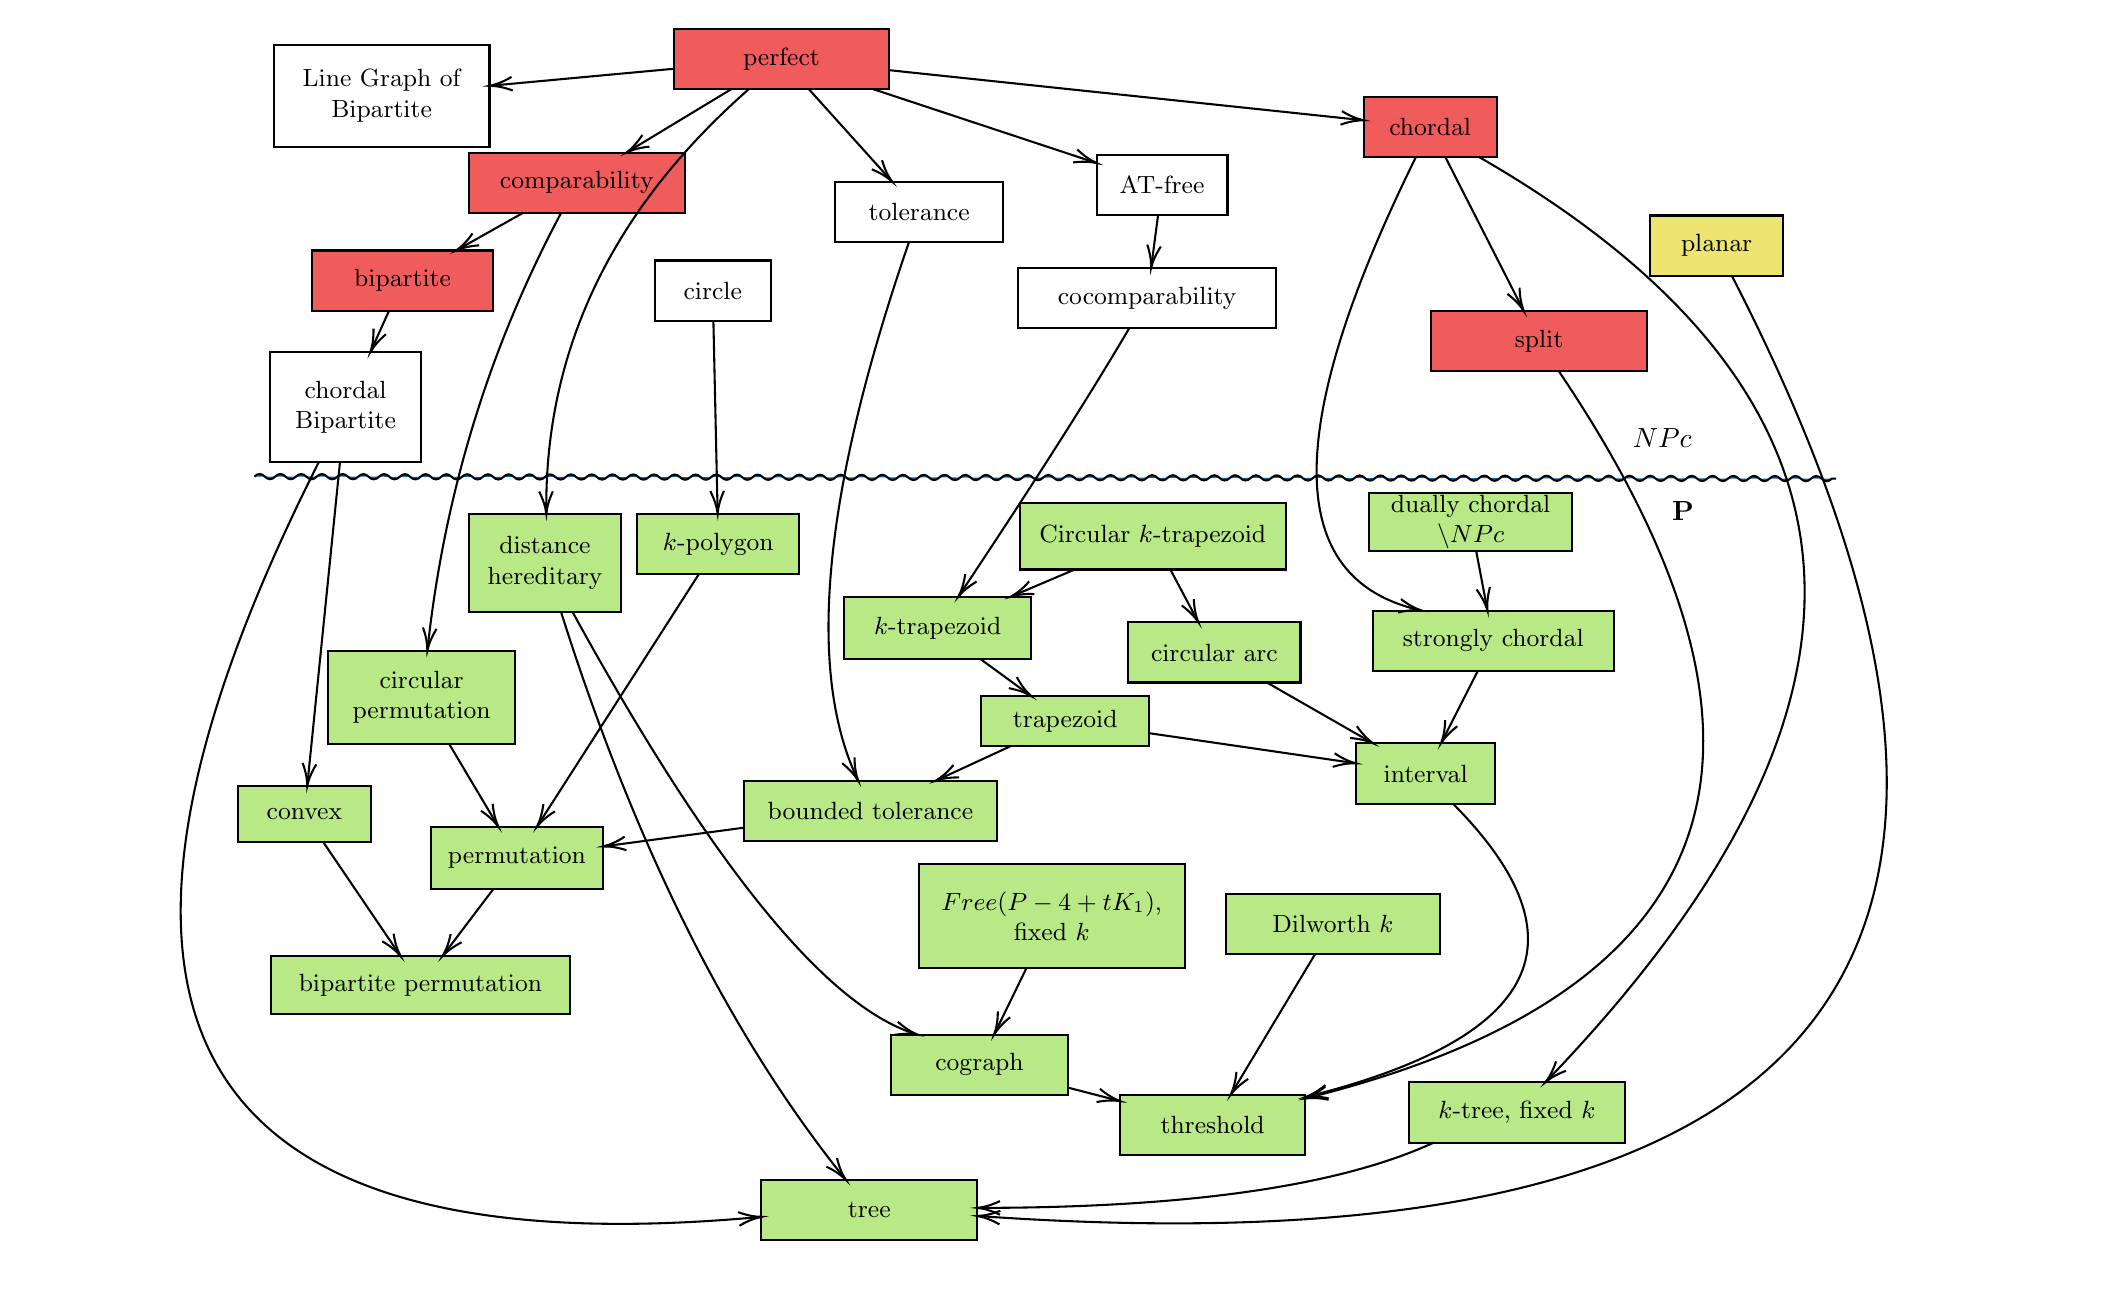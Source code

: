 

\tikzset{every picture/.style={line width=0.75pt}} %set default line width to 0.75pt        

\begin{tikzpicture}[x=0.75pt,y=0.75pt,yscale=-1,xscale=1]
%uncomment if require: \path (0,617); %set diagram left start at 0, and has height of 617

%Straight Lines [id:da6521298779049807] 
\draw [fill={rgb, 255:red, 0; green, 101; blue, 189 }  ,fill opacity=1 ]   (0.4,215.38) .. controls (2.07,213.71) and (3.73,213.71) .. (5.4,215.38) .. controls (7.07,217.05) and (8.73,217.05) .. (10.4,215.39) .. controls (12.07,213.72) and (13.73,213.72) .. (15.4,215.39) .. controls (17.07,217.06) and (18.73,217.06) .. (20.4,215.4) .. controls (22.07,213.74) and (23.73,213.74) .. (25.4,215.41) .. controls (27.07,217.08) and (28.73,217.08) .. (30.4,215.41) .. controls (32.07,213.75) and (33.73,213.75) .. (35.4,215.42) .. controls (37.07,217.09) and (38.73,217.09) .. (40.4,215.43) .. controls (42.07,213.76) and (43.73,213.76) .. (45.4,215.43) .. controls (47.07,217.1) and (48.73,217.1) .. (50.4,215.44) .. controls (52.07,213.78) and (53.73,213.78) .. (55.4,215.45) .. controls (57.07,217.12) and (58.73,217.12) .. (60.4,215.45) .. controls (62.07,213.79) and (63.73,213.79) .. (65.4,215.46) .. controls (67.07,217.13) and (68.73,217.13) .. (70.4,215.47) .. controls (72.07,213.8) and (73.73,213.8) .. (75.4,215.47) .. controls (77.07,217.14) and (78.73,217.14) .. (80.4,215.48) .. controls (82.07,213.82) and (83.73,213.82) .. (85.4,215.49) .. controls (87.07,217.16) and (88.73,217.16) .. (90.4,215.49) .. controls (92.07,213.83) and (93.73,213.83) .. (95.4,215.5) .. controls (97.07,217.17) and (98.73,217.17) .. (100.4,215.51) .. controls (102.07,213.84) and (103.73,213.84) .. (105.4,215.51) .. controls (107.07,217.18) and (108.73,217.18) .. (110.4,215.52) .. controls (112.07,213.86) and (113.73,213.86) .. (115.4,215.53) .. controls (117.07,217.2) and (118.73,217.2) .. (120.4,215.53) .. controls (122.07,213.87) and (123.73,213.87) .. (125.4,215.54) .. controls (127.07,217.21) and (128.73,217.21) .. (130.4,215.55) .. controls (132.07,213.88) and (133.73,213.88) .. (135.4,215.55) .. controls (137.07,217.22) and (138.73,217.22) .. (140.4,215.56) .. controls (142.07,213.9) and (143.73,213.9) .. (145.4,215.57) .. controls (147.07,217.24) and (148.73,217.24) .. (150.4,215.57) .. controls (152.07,213.91) and (153.73,213.91) .. (155.4,215.58) .. controls (157.07,217.25) and (158.73,217.25) .. (160.4,215.58) .. controls (162.07,213.92) and (163.73,213.92) .. (165.4,215.59) .. controls (167.07,217.26) and (168.73,217.26) .. (170.4,215.6) .. controls (172.07,213.93) and (173.73,213.93) .. (175.4,215.6) .. controls (177.07,217.27) and (178.73,217.27) .. (180.4,215.61) .. controls (182.07,213.95) and (183.73,213.95) .. (185.4,215.62) .. controls (187.07,217.29) and (188.73,217.29) .. (190.4,215.62) .. controls (192.07,213.96) and (193.73,213.96) .. (195.4,215.63) .. controls (197.07,217.3) and (198.73,217.3) .. (200.4,215.64) .. controls (202.07,213.97) and (203.73,213.97) .. (205.4,215.64) .. controls (207.07,217.31) and (208.73,217.31) .. (210.4,215.65) .. controls (212.07,213.99) and (213.73,213.99) .. (215.4,215.66) .. controls (217.07,217.33) and (218.73,217.33) .. (220.4,215.66) .. controls (222.07,214) and (223.73,214) .. (225.4,215.67) .. controls (227.07,217.34) and (228.73,217.34) .. (230.4,215.68) .. controls (232.07,214.01) and (233.73,214.01) .. (235.4,215.68) .. controls (237.07,217.35) and (238.73,217.35) .. (240.4,215.69) .. controls (242.07,214.03) and (243.73,214.03) .. (245.4,215.7) .. controls (247.07,217.37) and (248.73,217.37) .. (250.4,215.7) .. controls (252.07,214.04) and (253.73,214.04) .. (255.4,215.71) .. controls (257.07,217.38) and (258.73,217.38) .. (260.4,215.72) .. controls (262.07,214.05) and (263.73,214.05) .. (265.4,215.72) .. controls (267.07,217.39) and (268.73,217.39) .. (270.4,215.73) .. controls (272.07,214.07) and (273.73,214.07) .. (275.4,215.74) .. controls (277.07,217.41) and (278.73,217.41) .. (280.4,215.74) .. controls (282.07,214.08) and (283.73,214.08) .. (285.4,215.75) .. controls (287.07,217.42) and (288.73,217.42) .. (290.4,215.76) .. controls (292.07,214.09) and (293.73,214.09) .. (295.4,215.76) .. controls (297.07,217.43) and (298.73,217.43) .. (300.4,215.77) .. controls (302.07,214.11) and (303.73,214.11) .. (305.4,215.78) .. controls (307.07,217.45) and (308.73,217.45) .. (310.4,215.78) .. controls (312.07,214.12) and (313.73,214.12) .. (315.4,215.79) .. controls (317.07,217.46) and (318.73,217.46) .. (320.4,215.79) .. controls (322.07,214.13) and (323.73,214.13) .. (325.4,215.8) .. controls (327.07,217.47) and (328.73,217.47) .. (330.4,215.81) .. controls (332.07,214.14) and (333.73,214.14) .. (335.4,215.81) .. controls (337.07,217.48) and (338.73,217.48) .. (340.4,215.82) .. controls (342.07,214.16) and (343.73,214.16) .. (345.4,215.83) .. controls (347.07,217.5) and (348.73,217.5) .. (350.4,215.83) .. controls (352.07,214.17) and (353.73,214.17) .. (355.4,215.84) .. controls (357.07,217.51) and (358.73,217.51) .. (360.4,215.85) .. controls (362.07,214.18) and (363.73,214.18) .. (365.4,215.85) .. controls (367.07,217.52) and (368.73,217.52) .. (370.4,215.86) .. controls (372.07,214.2) and (373.73,214.2) .. (375.4,215.87) .. controls (377.07,217.54) and (378.73,217.54) .. (380.4,215.87) .. controls (382.07,214.21) and (383.73,214.21) .. (385.4,215.88) .. controls (387.07,217.55) and (388.73,217.55) .. (390.4,215.89) .. controls (392.07,214.22) and (393.73,214.22) .. (395.4,215.89) .. controls (397.07,217.56) and (398.73,217.56) .. (400.4,215.9) .. controls (402.07,214.24) and (403.73,214.24) .. (405.4,215.91) .. controls (407.07,217.58) and (408.73,217.58) .. (410.4,215.91) .. controls (412.07,214.25) and (413.73,214.25) .. (415.4,215.92) .. controls (417.07,217.59) and (418.73,217.59) .. (420.4,215.93) .. controls (422.07,214.26) and (423.73,214.26) .. (425.4,215.93) .. controls (427.07,217.6) and (428.73,217.6) .. (430.4,215.94) .. controls (432.07,214.28) and (433.73,214.28) .. (435.4,215.95) .. controls (437.07,217.62) and (438.73,217.62) .. (440.4,215.95) .. controls (442.07,214.29) and (443.73,214.29) .. (445.4,215.96) .. controls (447.07,217.63) and (448.73,217.63) .. (450.4,215.97) .. controls (452.07,214.3) and (453.73,214.3) .. (455.4,215.97) .. controls (457.07,217.64) and (458.73,217.64) .. (460.4,215.98) .. controls (462.07,214.32) and (463.73,214.32) .. (465.4,215.99) .. controls (467.07,217.66) and (468.73,217.66) .. (470.4,215.99) .. controls (472.07,214.33) and (473.73,214.33) .. (475.4,216) .. controls (477.07,217.67) and (478.73,217.67) .. (480.4,216) .. controls (482.07,214.34) and (483.73,214.34) .. (485.4,216.01) .. controls (487.07,217.68) and (488.73,217.68) .. (490.4,216.02) .. controls (492.07,214.35) and (493.73,214.35) .. (495.4,216.02) .. controls (497.07,217.69) and (498.73,217.69) .. (500.4,216.03) .. controls (502.07,214.37) and (503.73,214.37) .. (505.4,216.04) .. controls (507.07,217.71) and (508.73,217.71) .. (510.4,216.04) .. controls (512.07,214.38) and (513.73,214.38) .. (515.4,216.05) .. controls (517.07,217.72) and (518.73,217.72) .. (520.4,216.06) .. controls (522.07,214.39) and (523.73,214.39) .. (525.4,216.06) .. controls (527.07,217.73) and (528.73,217.73) .. (530.4,216.07) .. controls (532.07,214.41) and (533.73,214.41) .. (535.4,216.08) .. controls (537.07,217.75) and (538.73,217.75) .. (540.4,216.08) .. controls (542.07,214.42) and (543.73,214.42) .. (545.4,216.09) .. controls (547.07,217.76) and (548.73,217.76) .. (550.4,216.1) .. controls (552.07,214.43) and (553.73,214.43) .. (555.4,216.1) .. controls (557.07,217.77) and (558.73,217.77) .. (560.4,216.11) .. controls (562.07,214.45) and (563.73,214.45) .. (565.4,216.12) .. controls (567.07,217.79) and (568.73,217.79) .. (570.4,216.12) .. controls (572.07,214.46) and (573.73,214.46) .. (575.4,216.13) .. controls (577.07,217.8) and (578.73,217.8) .. (580.4,216.14) .. controls (582.07,214.47) and (583.73,214.47) .. (585.4,216.14) .. controls (587.07,217.81) and (588.73,217.81) .. (590.4,216.15) .. controls (592.07,214.49) and (593.73,214.49) .. (595.4,216.16) .. controls (597.07,217.83) and (598.73,217.83) .. (600.4,216.16) .. controls (602.07,214.5) and (603.73,214.5) .. (605.4,216.17) .. controls (607.07,217.84) and (608.73,217.84) .. (610.4,216.18) .. controls (612.07,214.51) and (613.73,214.51) .. (615.4,216.18) .. controls (617.07,217.85) and (618.73,217.85) .. (620.4,216.19) .. controls (622.07,214.53) and (623.73,214.53) .. (625.4,216.2) .. controls (627.07,217.87) and (628.73,217.87) .. (630.4,216.2) .. controls (632.07,214.54) and (633.73,214.54) .. (635.4,216.21) .. controls (637.07,217.88) and (638.73,217.88) .. (640.4,216.21) .. controls (642.07,214.55) and (643.73,214.55) .. (645.4,216.22) .. controls (647.07,217.89) and (648.73,217.89) .. (650.4,216.23) .. controls (652.07,214.56) and (653.73,214.56) .. (655.4,216.23) .. controls (657.07,217.9) and (658.73,217.9) .. (660.4,216.24) .. controls (662.07,214.58) and (663.73,214.58) .. (665.4,216.25) .. controls (667.07,217.92) and (668.73,217.92) .. (670.4,216.25) .. controls (672.07,214.59) and (673.73,214.59) .. (675.4,216.26) .. controls (677.07,217.93) and (678.73,217.93) .. (680.4,216.27) .. controls (682.07,214.6) and (683.73,214.6) .. (685.4,216.27) .. controls (687.07,217.94) and (688.73,217.94) .. (690.4,216.28) .. controls (692.07,214.62) and (693.73,214.62) .. (695.4,216.29) .. controls (697.07,217.96) and (698.73,217.96) .. (700.4,216.29) .. controls (702.07,214.63) and (703.73,214.63) .. (705.4,216.3) .. controls (707.07,217.97) and (708.73,217.97) .. (710.4,216.31) .. controls (712.07,214.64) and (713.73,214.64) .. (715.4,216.31) .. controls (717.07,217.98) and (718.73,217.98) .. (720.4,216.32) .. controls (722.07,214.66) and (723.73,214.66) .. (725.4,216.33) .. controls (727.07,218) and (728.73,218) .. (730.4,216.33) .. controls (732.07,214.67) and (733.73,214.67) .. (735.4,216.34) .. controls (737.07,218.01) and (738.73,218.01) .. (740.4,216.35) .. controls (742.07,214.68) and (743.73,214.68) .. (745.4,216.35) .. controls (747.07,218.02) and (748.73,218.02) .. (750.4,216.36) .. controls (752.07,214.7) and (753.73,214.7) .. (755.4,216.37) .. controls (757.07,218.04) and (758.73,218.04) .. (760.4,216.37) -- (762.4,216.38) -- (762.4,216.38) ;

% Text Node
\draw  [fill={rgb, 255:red, 233; green, 17; blue, 17 }  ,fill opacity=0.69 ]  (202.33,-0.4) -- (306.33,-0.4) -- (306.33,28.6) -- (202.33,28.6) -- cycle  ;
\draw (254.33,14.1) node  [font=\small] [align=left] {\begin{minipage}[lt]{68pt}\setlength\topsep{0pt}
\begin{center}
perfect
\end{center}

\end{minipage}};
% Text Node
\draw    (9.67,7.42) -- (113.67,7.42) -- (113.67,56.42) -- (9.67,56.42) -- cycle  ;
\draw (61.67,31.92) node  [font=\small] [align=left] {\begin{minipage}[lt]{68pt}\setlength\topsep{0pt}
\begin{center}
Line Graph of Bipartite
\end{center}

\end{minipage}};
% Text Node
\draw  [fill={rgb, 255:red, 233; green, 17; blue, 17 }  ,fill opacity=0.69 ]  (103.67,59.27) -- (207.67,59.27) -- (207.67,88.27) -- (103.67,88.27) -- cycle  ;
\draw (155.67,73.77) node  [font=\small] [align=left] {\begin{minipage}[lt]{68pt}\setlength\topsep{0pt}
\begin{center}
comparability
\end{center}

\end{minipage}};
% Text Node
\draw    (280.2,73.27) -- (361.2,73.27) -- (361.2,102.27) -- (280.2,102.27) -- cycle  ;
\draw (320.7,87.77) node  [font=\small] [align=left] {\begin{minipage}[lt]{52.63pt}\setlength\topsep{0pt}
\begin{center}
tolerance
\end{center}

\end{minipage}};
% Text Node
\draw    (406.2,60.27) -- (469.2,60.27) -- (469.2,89.27) -- (406.2,89.27) -- cycle  ;
\draw (437.7,74.77) node  [font=\small] [align=left] {\begin{minipage}[lt]{40.39pt}\setlength\topsep{0pt}
\begin{center}
AT-free
\end{center}

\end{minipage}};
% Text Node
\draw  [fill={rgb, 255:red, 233; green, 17; blue, 17 }  ,fill opacity=0.69 ]  (534.87,32.6) -- (598.87,32.6) -- (598.87,61.6) -- (534.87,61.6) -- cycle  ;
\draw (566.87,47.1) node  [font=\small] [align=left] {\begin{minipage}[lt]{40.62pt}\setlength\topsep{0pt}
\begin{center}
chordal
\end{center}

\end{minipage}};
% Text Node
\draw  [fill={rgb, 255:red, 233; green, 17; blue, 17 }  ,fill opacity=0.69 ]  (567.33,135.6) -- (671.33,135.6) -- (671.33,164.6) -- (567.33,164.6) -- cycle  ;
\draw (619.33,150.1) node  [font=\small] [align=left] {\begin{minipage}[lt]{68pt}\setlength\topsep{0pt}
\begin{center}
split
\end{center}

\end{minipage}};
% Text Node
\draw  [fill={rgb, 255:red, 184; green, 233; blue, 134 }  ,fill opacity=1 ]  (556.67,507.27) -- (660.67,507.27) -- (660.67,536.27) -- (556.67,536.27) -- cycle  ;
\draw (608.67,521.77) node  [font=\small] [align=left] {\begin{minipage}[lt]{68pt}\setlength\topsep{0pt}
\begin{center}
$\displaystyle k$-tree, fixed $\displaystyle k$
\end{center}

\end{minipage}};
% Text Node
\draw    (368.5,114.93) -- (492.5,114.93) -- (492.5,143.93) -- (368.5,143.93) -- cycle  ;
\draw (430.5,129.43) node  [font=\small] [align=left] {\begin{minipage}[lt]{81.83pt}\setlength\topsep{0pt}
\begin{center}
cocomparability
\end{center}

\end{minipage}};
% Text Node
\draw  [fill={rgb, 255:red, 184; green, 233; blue, 134 }  ,fill opacity=1 ]  (244.67,554.27) -- (348.67,554.27) -- (348.67,583.27) -- (244.67,583.27) -- cycle  ;
\draw (296.67,568.77) node  [font=\small] [align=left] {\begin{minipage}[lt]{68pt}\setlength\topsep{0pt}
\begin{center}
tree
\end{center}

\end{minipage}};
% Text Node
\draw    (193.2,111.27) -- (249.2,111.27) -- (249.2,140.27) -- (193.2,140.27) -- cycle  ;
\draw (221.2,125.77) node  [font=\small] [align=left] {\begin{minipage}[lt]{35.63pt}\setlength\topsep{0pt}
\begin{center}
circle
\end{center}

\end{minipage}};
% Text Node
\draw    (7.8,155.42) -- (80.8,155.42) -- (80.8,208.42) -- (7.8,208.42) -- cycle  ;
\draw (44.3,181.92) node  [font=\small] [align=left] {\begin{minipage}[lt]{47.1pt}\setlength\topsep{0pt}
\begin{center}
chordal Bipartite
\end{center}

\end{minipage}};
% Text Node
\draw  [fill={rgb, 255:red, 233; green, 17; blue, 17 }  ,fill opacity=0.69 ]  (28.3,106.47) -- (115.3,106.47) -- (115.3,135.47) -- (28.3,135.47) -- cycle  ;
\draw (71.8,120.97) node  [font=\small] [align=left] {\begin{minipage}[lt]{56.39pt}\setlength\topsep{0pt}
\begin{center}
bipartite
\end{center}

\end{minipage}};
% Text Node
\draw  [fill={rgb, 255:red, 184; green, 233; blue, 134 }  ,fill opacity=1 ]  (369.2,228.15) -- (497.2,228.15) -- (497.2,260.15) -- (369.2,260.15) -- cycle  ;
\draw (433.2,244.15) node  [font=\small] [align=left] {\begin{minipage}[lt]{84.59pt}\setlength\topsep{0pt}
\begin{center}
Circular $\displaystyle k$-trapezoid
\end{center}

\end{minipage}};
% Text Node
\draw  [fill={rgb, 255:red, 184; green, 233; blue, 134 }  ,fill opacity=1 ]  (284.6,273.24) -- (374.6,273.24) -- (374.6,303.24) -- (284.6,303.24) -- cycle  ;
\draw (329.6,288.24) node  [font=\small] [align=left] {\begin{minipage}[lt]{58.21pt}\setlength\topsep{0pt}
\begin{center}
$\displaystyle k$-trapezoid
\end{center}

\end{minipage}};
% Text Node
\draw  [fill={rgb, 255:red, 184; green, 233; blue, 134 }  ,fill opacity=1 ]  (350.53,321.12) -- (431.53,321.12) -- (431.53,345.12) -- (350.53,345.12) -- cycle  ;
\draw (391.03,333.12) node  [font=\small] [align=left] {\begin{minipage}[lt]{52.18pt}\setlength\topsep{0pt}
\begin{center}
trapezoid
\end{center}

\end{minipage}};
% Text Node
\draw  [fill={rgb, 255:red, 184; green, 233; blue, 134 }  ,fill opacity=1 ]  (236.2,361.93) -- (358.2,361.93) -- (358.2,390.93) -- (236.2,390.93) -- cycle  ;
\draw (297.2,376.43) node  [font=\small] [align=left] {\begin{minipage}[lt]{80.51pt}\setlength\topsep{0pt}
\begin{center}
bounded tolerance
\end{center}

\end{minipage}};
% Text Node
\draw  [fill={rgb, 255:red, 184; green, 233; blue, 134 }  ,fill opacity=1 ]  (85.37,384.11) -- (168.37,384.11) -- (168.37,414.11) -- (85.37,414.11) -- cycle  ;
\draw (126.87,399.11) node  [font=\small] [align=left] {\begin{minipage}[lt]{53.77pt}\setlength\topsep{0pt}
\begin{center}
permutation
\end{center}

\end{minipage}};
% Text Node
\draw  [fill={rgb, 255:red, 184; green, 233; blue, 134 }  ,fill opacity=1 ]  (8.37,446.49) -- (152.37,446.49) -- (152.37,474.49) -- (8.37,474.49) -- cycle  ;
\draw (80.37,460.49) node  [font=\small] [align=left] {\begin{minipage}[lt]{95.25pt}\setlength\topsep{0pt}
\begin{center}
bipartite permutation
\end{center}

\end{minipage}};
% Text Node
\draw  [fill={rgb, 255:red, 184; green, 233; blue, 134 }  ,fill opacity=1 ]  (-7.53,364.57) -- (56.47,364.57) -- (56.47,391.57) -- (-7.53,391.57) -- cycle  ;
\draw (24.47,378.07) node  [font=\small] [align=left] {\begin{minipage}[lt]{40.53pt}\setlength\topsep{0pt}
\begin{center}
convex
\end{center}

\end{minipage}};
% Text Node
\draw  [fill={rgb, 255:red, 184; green, 233; blue, 134 }  ,fill opacity=1 ]  (531.2,343.93) -- (598.2,343.93) -- (598.2,372.93) -- (531.2,372.93) -- cycle  ;
\draw (564.7,358.43) node  [font=\small] [align=left] {\begin{minipage}[lt]{43.11pt}\setlength\topsep{0pt}
\begin{center}
interval
\end{center}

\end{minipage}};
% Text Node
\draw  [fill={rgb, 255:red, 184; green, 233; blue, 134 }  ,fill opacity=1 ]  (417.53,513.27) -- (506.53,513.27) -- (506.53,542.27) -- (417.53,542.27) -- cycle  ;
\draw (462.03,527.77) node  [font=\small] [align=left] {\begin{minipage}[lt]{57.62pt}\setlength\topsep{0pt}
\begin{center}
threshold
\end{center}

\end{minipage}};
% Text Node
\draw  [fill={rgb, 255:red, 184; green, 233; blue, 134 }  ,fill opacity=1 ]  (468.53,416.6) -- (571.53,416.6) -- (571.53,445.6) -- (468.53,445.6) -- cycle  ;
\draw (520.03,431.1) node  [font=\small] [align=left] {\begin{minipage}[lt]{67.14pt}\setlength\topsep{0pt}
\begin{center}
Dilworth $\displaystyle k$
\end{center}

\end{minipage}};
% Text Node
\draw  [fill={rgb, 255:red, 184; green, 233; blue, 134 }  ,fill opacity=1 ]  (307.2,484.27) -- (392.2,484.27) -- (392.2,513.27) -- (307.2,513.27) -- cycle  ;
\draw (349.7,498.77) node  [font=\small] [align=left] {\begin{minipage}[lt]{55.35pt}\setlength\topsep{0pt}
\begin{center}
cograph
\end{center}

\end{minipage}};
% Text Node
\draw  [fill={rgb, 255:red, 184; green, 233; blue, 134 }  ,fill opacity=1 ]  (421.4,285.6) -- (504.4,285.6) -- (504.4,314.6) -- (421.4,314.6) -- cycle  ;
\draw (462.9,300.1) node  [font=\small] [align=left] {\begin{minipage}[lt]{53.72pt}\setlength\topsep{0pt}
\begin{center}
circular arc
\end{center}

\end{minipage}};
% Text Node
\draw  [fill={rgb, 255:red, 184; green, 233; blue, 134 }  ,fill opacity=1 ]  (537.37,223.18) -- (635.37,223.18) -- (635.37,251.18) -- (537.37,251.18) -- cycle  ;
\draw (586.37,237.18) node  [font=\small] [align=left] {\begin{minipage}[lt]{63.97pt}\setlength\topsep{0pt}
\begin{center}
dually chordal $\displaystyle \backslash NPc$
\end{center}

\end{minipage}};
% Text Node
\draw  [fill={rgb, 255:red, 184; green, 233; blue, 134 }  ,fill opacity=1 ]  (539.23,279.93) -- (655.23,279.93) -- (655.23,308.93) -- (539.23,308.93) -- cycle  ;
\draw (597.23,294.43) node  [font=\small] [align=left] {\begin{minipage}[lt]{76.39pt}\setlength\topsep{0pt}
\begin{center}
strongly chordal
\end{center}

\end{minipage}};
% Text Node
\draw  [fill={rgb, 255:red, 184; green, 233; blue, 134 }  ,fill opacity=1 ]  (35.9,299.3) -- (125.9,299.3) -- (125.9,344.3) -- (35.9,344.3) -- cycle  ;
\draw (80.9,321.8) node  [font=\small] [align=left] {\begin{minipage}[lt]{58.34pt}\setlength\topsep{0pt}
\begin{center}
circular permutation
\end{center}

\end{minipage}};
% Text Node
\draw  [fill={rgb, 255:red, 184; green, 233; blue, 134 }  ,fill opacity=1 ]  (184.9,233.27) -- (262.9,233.27) -- (262.9,262.27) -- (184.9,262.27) -- cycle  ;
\draw (223.9,247.77) node  [font=\small] [align=left] {\begin{minipage}[lt]{50.18pt}\setlength\topsep{0pt}
\begin{center}
$\displaystyle k$-polygon
\end{center}

\end{minipage}};
% Text Node
\draw  [fill={rgb, 255:red, 184; green, 233; blue, 134 }  ,fill opacity=1 ]  (103.9,233.49) -- (176.9,233.49) -- (176.9,280.49) -- (103.9,280.49) -- cycle  ;
\draw (140.4,256.99) node  [font=\small] [align=left] {\begin{minipage}[lt]{46.78pt}\setlength\topsep{0pt}
\begin{center}
distance hereditary
\end{center}

\end{minipage}};
% Text Node
\draw  [fill={rgb, 255:red, 184; green, 233; blue, 134 }  ,fill opacity=1 ]  (320.53,402.14) -- (448.53,402.14) -- (448.53,452.14) -- (320.53,452.14) -- cycle  ;
\draw (384.53,427.14) node  [font=\small] [align=left] {\begin{minipage}[lt]{84.14pt}\setlength\topsep{0pt}
\begin{center}
$\displaystyle Free( P-4+tK_{1})$, fixed $\displaystyle k$
\end{center}

\end{minipage}};
% Text Node
\draw  [fill={rgb, 255:red, 230; green, 216; blue, 48 }  ,fill opacity=0.69 ]  (672.87,89.6) -- (736.87,89.6) -- (736.87,118.6) -- (672.87,118.6) -- cycle  ;
\draw (704.87,104.1) node  [font=\small] [align=left] {\begin{minipage}[lt]{40.62pt}\setlength\topsep{0pt}
\begin{center}
planar
\end{center}

\end{minipage}};
% Text Node
\draw (663,191) node [anchor=north west][inner sep=0.75pt]   [align=left] {$\displaystyle NPc$};
% Text Node
\draw (682,226) node [anchor=north west][inner sep=0.75pt]   [align=left] {\textbf{P}};
% Connection
\draw    (230.36,28.6) -- (181.36,58.23) ;
\draw [shift={(179.64,59.27)}, rotate = 328.84] [color={rgb, 255:red, 0; green, 0; blue, 0 }  ][line width=0.75]    (10.93,-3.29) .. controls (6.95,-1.4) and (3.31,-0.3) .. (0,0) .. controls (3.31,0.3) and (6.95,1.4) .. (10.93,3.29)   ;
% Connection
\draw    (267.4,28.6) -- (306.3,71.78) ;
\draw [shift={(307.64,73.27)}, rotate = 227.98] [color={rgb, 255:red, 0; green, 0; blue, 0 }  ][line width=0.75]    (10.93,-3.29) .. controls (6.95,-1.4) and (3.31,-0.3) .. (0,0) .. controls (3.31,0.3) and (6.95,1.4) .. (10.93,3.29)   ;
% Connection
\draw    (298.16,28.6) -- (404.3,63.72) ;
\draw [shift={(406.2,64.34)}, rotate = 198.31] [color={rgb, 255:red, 0; green, 0; blue, 0 }  ][line width=0.75]    (10.93,-3.29) .. controls (6.95,-1.4) and (3.31,-0.3) .. (0,0) .. controls (3.31,0.3) and (6.95,1.4) .. (10.93,3.29)   ;
% Connection
\draw    (306.33,19.59) -- (532.88,43.51) ;
\draw [shift={(534.87,43.72)}, rotate = 186.03] [color={rgb, 255:red, 0; green, 0; blue, 0 }  ][line width=0.75]    (10.93,-3.29) .. controls (6.95,-1.4) and (3.31,-0.3) .. (0,0) .. controls (3.31,0.3) and (6.95,1.4) .. (10.93,3.29)   ;
% Connection
\draw    (574.25,61.6) -- (611.04,133.82) ;
\draw [shift={(611.95,135.6)}, rotate = 243.01] [color={rgb, 255:red, 0; green, 0; blue, 0 }  ][line width=0.75]    (10.93,-3.29) .. controls (6.95,-1.4) and (3.31,-0.3) .. (0,0) .. controls (3.31,0.3) and (6.95,1.4) .. (10.93,3.29)   ;
% Connection
\draw    (590.74,61.6) .. controls (788.33,175.57) and (798.86,324.13) .. (622.31,507.27) ;
\draw [shift={(622.31,507.27)}, rotate = 313.95] [color={rgb, 255:red, 0; green, 0; blue, 0 }  ][line width=0.75]    (10.93,-3.29) .. controls (6.95,-1.4) and (3.31,-0.3) .. (0,0) .. controls (3.31,0.3) and (6.95,1.4) .. (10.93,3.29)   ;
% Connection
\draw    (435.79,89.27) -- (432.67,112.95) ;
\draw [shift={(432.41,114.93)}, rotate = 277.5] [color={rgb, 255:red, 0; green, 0; blue, 0 }  ][line width=0.75]    (10.93,-3.29) .. controls (6.95,-1.4) and (3.31,-0.3) .. (0,0) .. controls (3.31,0.3) and (6.95,1.4) .. (10.93,3.29)   ;
% Connection
\draw    (568.55,536.27) .. controls (523.28,557.16) and (450.49,567.64) .. (350.18,567.72) ;
\draw [shift={(348.67,567.72)}, rotate = 0.02] [color={rgb, 255:red, 0; green, 0; blue, 0 }  ][line width=0.75]    (10.93,-3.29) .. controls (6.95,-1.4) and (3.31,-0.3) .. (0,0) .. controls (3.31,0.3) and (6.95,1.4) .. (10.93,3.29)   ;
% Connection
\draw    (129.91,88.27) -- (99.3,105.49) ;
\draw [shift={(97.56,106.47)}, rotate = 330.62] [color={rgb, 255:red, 0; green, 0; blue, 0 }  ][line width=0.75]    (10.93,-3.29) .. controls (6.95,-1.4) and (3.31,-0.3) .. (0,0) .. controls (3.31,0.3) and (6.95,1.4) .. (10.93,3.29)   ;
% Connection
\draw    (65.26,135.47) -- (57.08,153.6) ;
\draw [shift={(56.26,155.42)}, rotate = 294.29] [color={rgb, 255:red, 0; green, 0; blue, 0 }  ][line width=0.75]    (10.93,-3.29) .. controls (6.95,-1.4) and (3.31,-0.3) .. (0,0) .. controls (3.31,0.3) and (6.95,1.4) .. (10.93,3.29)   ;
% Connection
\draw    (202.33,18.91) -- (115.66,26.93) ;
\draw [shift={(113.67,27.11)}, rotate = 354.72] [color={rgb, 255:red, 0; green, 0; blue, 0 }  ][line width=0.75]    (10.93,-3.29) .. controls (6.95,-1.4) and (3.31,-0.3) .. (0,0) .. controls (3.31,0.3) and (6.95,1.4) .. (10.93,3.29)   ;
% Connection
\draw    (395.6,260.15) -- (366.69,272.46) ;
\draw [shift={(364.85,273.24)}, rotate = 336.95] [color={rgb, 255:red, 0; green, 0; blue, 0 }  ][line width=0.75]    (10.93,-3.29) .. controls (6.95,-1.4) and (3.31,-0.3) .. (0,0) .. controls (3.31,0.3) and (6.95,1.4) .. (10.93,3.29)   ;
% Connection
\draw    (421.86,143.93) .. controls (403.18,175.74) and (376.1,218.31) .. (340.63,271.62) ;
\draw [shift={(339.55,273.24)}, rotate = 303.65] [color={rgb, 255:red, 0; green, 0; blue, 0 }  ][line width=0.75]    (10.93,-3.29) .. controls (6.95,-1.4) and (3.31,-0.3) .. (0,0) .. controls (3.31,0.3) and (6.95,1.4) .. (10.93,3.29)   ;
% Connection
\draw    (350.13,303.24) -- (372.99,319.94) ;
\draw [shift={(374.61,321.12)}, rotate = 216.15] [color={rgb, 255:red, 0; green, 0; blue, 0 }  ][line width=0.75]    (10.93,-3.29) .. controls (6.95,-1.4) and (3.31,-0.3) .. (0,0) .. controls (3.31,0.3) and (6.95,1.4) .. (10.93,3.29)   ;
% Connection
\draw    (365.04,345.12) -- (330.43,361.1) ;
\draw [shift={(328.61,361.93)}, rotate = 335.22] [color={rgb, 255:red, 0; green, 0; blue, 0 }  ][line width=0.75]    (10.93,-3.29) .. controls (6.95,-1.4) and (3.31,-0.3) .. (0,0) .. controls (3.31,0.3) and (6.95,1.4) .. (10.93,3.29)   ;
% Connection
\draw    (41.62,208.42) -- (26.03,362.59) ;
\draw [shift={(25.83,364.57)}, rotate = 275.77] [color={rgb, 255:red, 0; green, 0; blue, 0 }  ][line width=0.75]    (10.93,-3.29) .. controls (6.95,-1.4) and (3.31,-0.3) .. (0,0) .. controls (3.31,0.3) and (6.95,1.4) .. (10.93,3.29)   ;
% Connection
\draw [color={rgb, 255:red, 0; green, 0; blue, 0 }  ,draw opacity=1 ]   (33.62,391.57) -- (69.75,444.83) ;
\draw [shift={(70.87,446.49)}, rotate = 235.85] [color={rgb, 255:red, 0; green, 0; blue, 0 }  ,draw opacity=1 ][line width=0.75]    (10.93,-3.29) .. controls (6.95,-1.4) and (3.31,-0.3) .. (0,0) .. controls (3.31,0.3) and (6.95,1.4) .. (10.93,3.29)   ;
% Connection
\draw    (115.5,414.11) -- (92.18,444.89) ;
\draw [shift={(90.97,446.49)}, rotate = 307.15] [color={rgb, 255:red, 0; green, 0; blue, 0 }  ][line width=0.75]    (10.93,-3.29) .. controls (6.95,-1.4) and (3.31,-0.3) .. (0,0) .. controls (3.31,0.3) and (6.95,1.4) .. (10.93,3.29)   ;
% Connection
\draw    (236.2,384.55) -- (170.35,393.32) ;
\draw [shift={(168.37,393.58)}, rotate = 352.42] [color={rgb, 255:red, 0; green, 0; blue, 0 }  ][line width=0.75]    (10.93,-3.29) .. controls (6.95,-1.4) and (3.31,-0.3) .. (0,0) .. controls (3.31,0.3) and (6.95,1.4) .. (10.93,3.29)   ;
% Connection
\draw    (431.53,339.02) -- (529.22,353.26) ;
\draw [shift={(531.2,353.55)}, rotate = 188.29] [color={rgb, 255:red, 0; green, 0; blue, 0 }  ][line width=0.75]    (10.93,-3.29) .. controls (6.95,-1.4) and (3.31,-0.3) .. (0,0) .. controls (3.31,0.3) and (6.95,1.4) .. (10.93,3.29)   ;
% Connection
\draw    (577.8,372.93) .. controls (643.17,438.8) and (619.98,485.81) .. (508.22,513.97) ;
\draw [shift={(506.53,514.39)}, rotate = 346.05] [color={rgb, 255:red, 0; green, 0; blue, 0 }  ][line width=0.75]    (10.93,-3.29) .. controls (6.95,-1.4) and (3.31,-0.3) .. (0,0) .. controls (3.31,0.3) and (6.95,1.4) .. (10.93,3.29)   ;
% Connection
\draw    (392.2,509.74) -- (415.6,515.78) ;
\draw [shift={(417.53,516.28)}, rotate = 194.48] [color={rgb, 255:red, 0; green, 0; blue, 0 }  ][line width=0.75]    (10.93,-3.29) .. controls (6.95,-1.4) and (3.31,-0.3) .. (0,0) .. controls (3.31,0.3) and (6.95,1.4) .. (10.93,3.29)   ;
% Connection
\draw    (511.33,445.6) -- (471.76,511.55) ;
\draw [shift={(470.73,513.27)}, rotate = 300.96] [color={rgb, 255:red, 0; green, 0; blue, 0 }  ][line width=0.75]    (10.93,-3.29) .. controls (6.95,-1.4) and (3.31,-0.3) .. (0,0) .. controls (3.31,0.3) and (6.95,1.4) .. (10.93,3.29)   ;
% Connection
\draw    (628.84,164.6) .. controls (752.25,347.55) and (711.48,464.37) .. (506.53,515.04) ;
\draw [shift={(506.53,515.04)}, rotate = 346.11] [color={rgb, 255:red, 0; green, 0; blue, 0 }  ][line width=0.75]    (10.93,-3.29) .. controls (6.95,-1.4) and (3.31,-0.3) .. (0,0) .. controls (3.31,0.3) and (6.95,1.4) .. (10.93,3.29)   ;
% Connection
\draw    (488.2,314.6) -- (537.66,342.94) ;
\draw [shift={(539.4,343.93)}, rotate = 209.81] [color={rgb, 255:red, 0; green, 0; blue, 0 }  ][line width=0.75]    (10.93,-3.29) .. controls (6.95,-1.4) and (3.31,-0.3) .. (0,0) .. controls (3.31,0.3) and (6.95,1.4) .. (10.93,3.29)   ;
% Connection
\draw    (441.69,260.15) -- (454.26,283.83) ;
\draw [shift={(455.2,285.6)}, rotate = 242.04] [color={rgb, 255:red, 0; green, 0; blue, 0 }  ][line width=0.75]    (10.93,-3.29) .. controls (6.95,-1.4) and (3.31,-0.3) .. (0,0) .. controls (3.31,0.3) and (6.95,1.4) .. (10.93,3.29)   ;
% Connection
\draw    (589.86,308.93) -- (572.98,342.15) ;
\draw [shift={(572.07,343.93)}, rotate = 296.95] [color={rgb, 255:red, 0; green, 0; blue, 0 }  ][line width=0.75]    (10.93,-3.29) .. controls (6.95,-1.4) and (3.31,-0.3) .. (0,0) .. controls (3.31,0.3) and (6.95,1.4) .. (10.93,3.29)   ;
% Connection
\draw    (589.02,251.18) -- (594.11,277.97) ;
\draw [shift={(594.48,279.93)}, rotate = 259.25] [color={rgb, 255:red, 0; green, 0; blue, 0 }  ][line width=0.75]    (10.93,-3.29) .. controls (6.95,-1.4) and (3.31,-0.3) .. (0,0) .. controls (3.31,0.3) and (6.95,1.4) .. (10.93,3.29)   ;
% Connection
\draw    (148.2,88.27) .. controls (113.41,153.53) and (91.96,223.51) .. (83.83,298.17) ;
\draw [shift={(83.71,299.3)}, rotate = 276.11] [color={rgb, 255:red, 0; green, 0; blue, 0 }  ][line width=0.75]    (10.93,-3.29) .. controls (6.95,-1.4) and (3.31,-0.3) .. (0,0) .. controls (3.31,0.3) and (6.95,1.4) .. (10.93,3.29)   ;
% Connection
\draw    (94.28,344.3) -- (116.93,382.39) ;
\draw [shift={(117.95,384.11)}, rotate = 239.27] [color={rgb, 255:red, 0; green, 0; blue, 0 }  ][line width=0.75]    (10.93,-3.29) .. controls (6.95,-1.4) and (3.31,-0.3) .. (0,0) .. controls (3.31,0.3) and (6.95,1.4) .. (10.93,3.29)   ;
% Connection
\draw    (214.6,262.27) -- (137.56,382.42) ;
\draw [shift={(136.48,384.11)}, rotate = 302.67] [color={rgb, 255:red, 0; green, 0; blue, 0 }  ][line width=0.75]    (10.93,-3.29) .. controls (6.95,-1.4) and (3.31,-0.3) .. (0,0) .. controls (3.31,0.3) and (6.95,1.4) .. (10.93,3.29)   ;
% Connection
\draw    (238.73,28.6) .. controls (172.78,86.46) and (140.22,154.37) .. (141.02,232.31) ;
\draw [shift={(141.04,233.49)}, rotate = 269.16] [color={rgb, 255:red, 0; green, 0; blue, 0 }  ][line width=0.75]    (10.93,-3.29) .. controls (6.95,-1.4) and (3.31,-0.3) .. (0,0) .. controls (3.31,0.3) and (6.95,1.4) .. (10.93,3.29)   ;
% Connection
\draw    (153.59,280.49) .. controls (220.62,402.56) and (275.65,470.36) .. (318.67,483.87) ;
\draw [shift={(319.97,484.27)}, rotate = 196.19] [color={rgb, 255:red, 0; green, 0; blue, 0 }  ][line width=0.75]    (10.93,-3.29) .. controls (6.95,-1.4) and (3.31,-0.3) .. (0,0) .. controls (3.31,0.3) and (6.95,1.4) .. (10.93,3.29)   ;
% Connection
\draw    (372.38,452.14) -- (357.63,482.47) ;
\draw [shift={(356.75,484.27)}, rotate = 295.94] [color={rgb, 255:red, 0; green, 0; blue, 0 }  ][line width=0.75]    (10.93,-3.29) .. controls (6.95,-1.4) and (3.31,-0.3) .. (0,0) .. controls (3.31,0.3) and (6.95,1.4) .. (10.93,3.29)   ;
% Connection
\draw    (31.4,208.42) .. controls (-103.91,476.54) and (-32.82,597.75) .. (244.67,572.04) ;
\draw [shift={(244.67,572.04)}, rotate = 174.71] [color={rgb, 255:red, 0; green, 0; blue, 0 }  ][line width=0.75]    (10.93,-3.29) .. controls (6.95,-1.4) and (3.31,-0.3) .. (0,0) .. controls (3.31,0.3) and (6.95,1.4) .. (10.93,3.29)   ;
% Connection
\draw    (221.52,140.27) -- (223.53,231.27) ;
\draw [shift={(223.58,233.27)}, rotate = 268.73] [color={rgb, 255:red, 0; green, 0; blue, 0 }  ][line width=0.75]    (10.93,-3.29) .. controls (6.95,-1.4) and (3.31,-0.3) .. (0,0) .. controls (3.31,0.3) and (6.95,1.4) .. (10.93,3.29)   ;
% Connection
\draw    (148.08,280.49) .. controls (183.8,393.42) and (229.28,484.34) .. (284.54,553.23) ;
\draw [shift={(285.37,554.27)}, rotate = 231.13] [color={rgb, 255:red, 0; green, 0; blue, 0 }  ][line width=0.75]    (10.93,-3.29) .. controls (6.95,-1.4) and (3.31,-0.3) .. (0,0) .. controls (3.31,0.3) and (6.95,1.4) .. (10.93,3.29)   ;
% Connection
\draw    (559.92,61.6) .. controls (495.61,192.05) and (496.23,264.76) .. (561.78,279.71) ;
\draw [shift={(562.77,279.93)}, rotate = 192.25] [color={rgb, 255:red, 0; green, 0; blue, 0 }  ][line width=0.75]    (10.93,-3.29) .. controls (6.95,-1.4) and (3.31,-0.3) .. (0,0) .. controls (3.31,0.3) and (6.95,1.4) .. (10.93,3.29)   ;
% Connection
\draw    (712.19,118.6) .. controls (882.53,449.89) and (761.36,600.9) .. (348.67,571.61) ;
\draw [shift={(348.67,571.61)}, rotate = 4.06] [color={rgb, 255:red, 0; green, 0; blue, 0 }  ][line width=0.75]    (10.93,-3.29) .. controls (6.95,-1.4) and (3.31,-0.3) .. (0,0) .. controls (3.31,0.3) and (6.95,1.4) .. (10.93,3.29)   ;
% Connection
\draw    (315.81,102.27) .. controls (274.64,221.59) and (266.21,307.62) .. (290.54,360.35) ;
\draw [shift={(291.29,361.93)}, rotate = 244.35] [color={rgb, 255:red, 0; green, 0; blue, 0 }  ][line width=0.75]    (10.93,-3.29) .. controls (6.95,-1.4) and (3.31,-0.3) .. (0,0) .. controls (3.31,0.3) and (6.95,1.4) .. (10.93,3.29)   ;

\end{tikzpicture}
